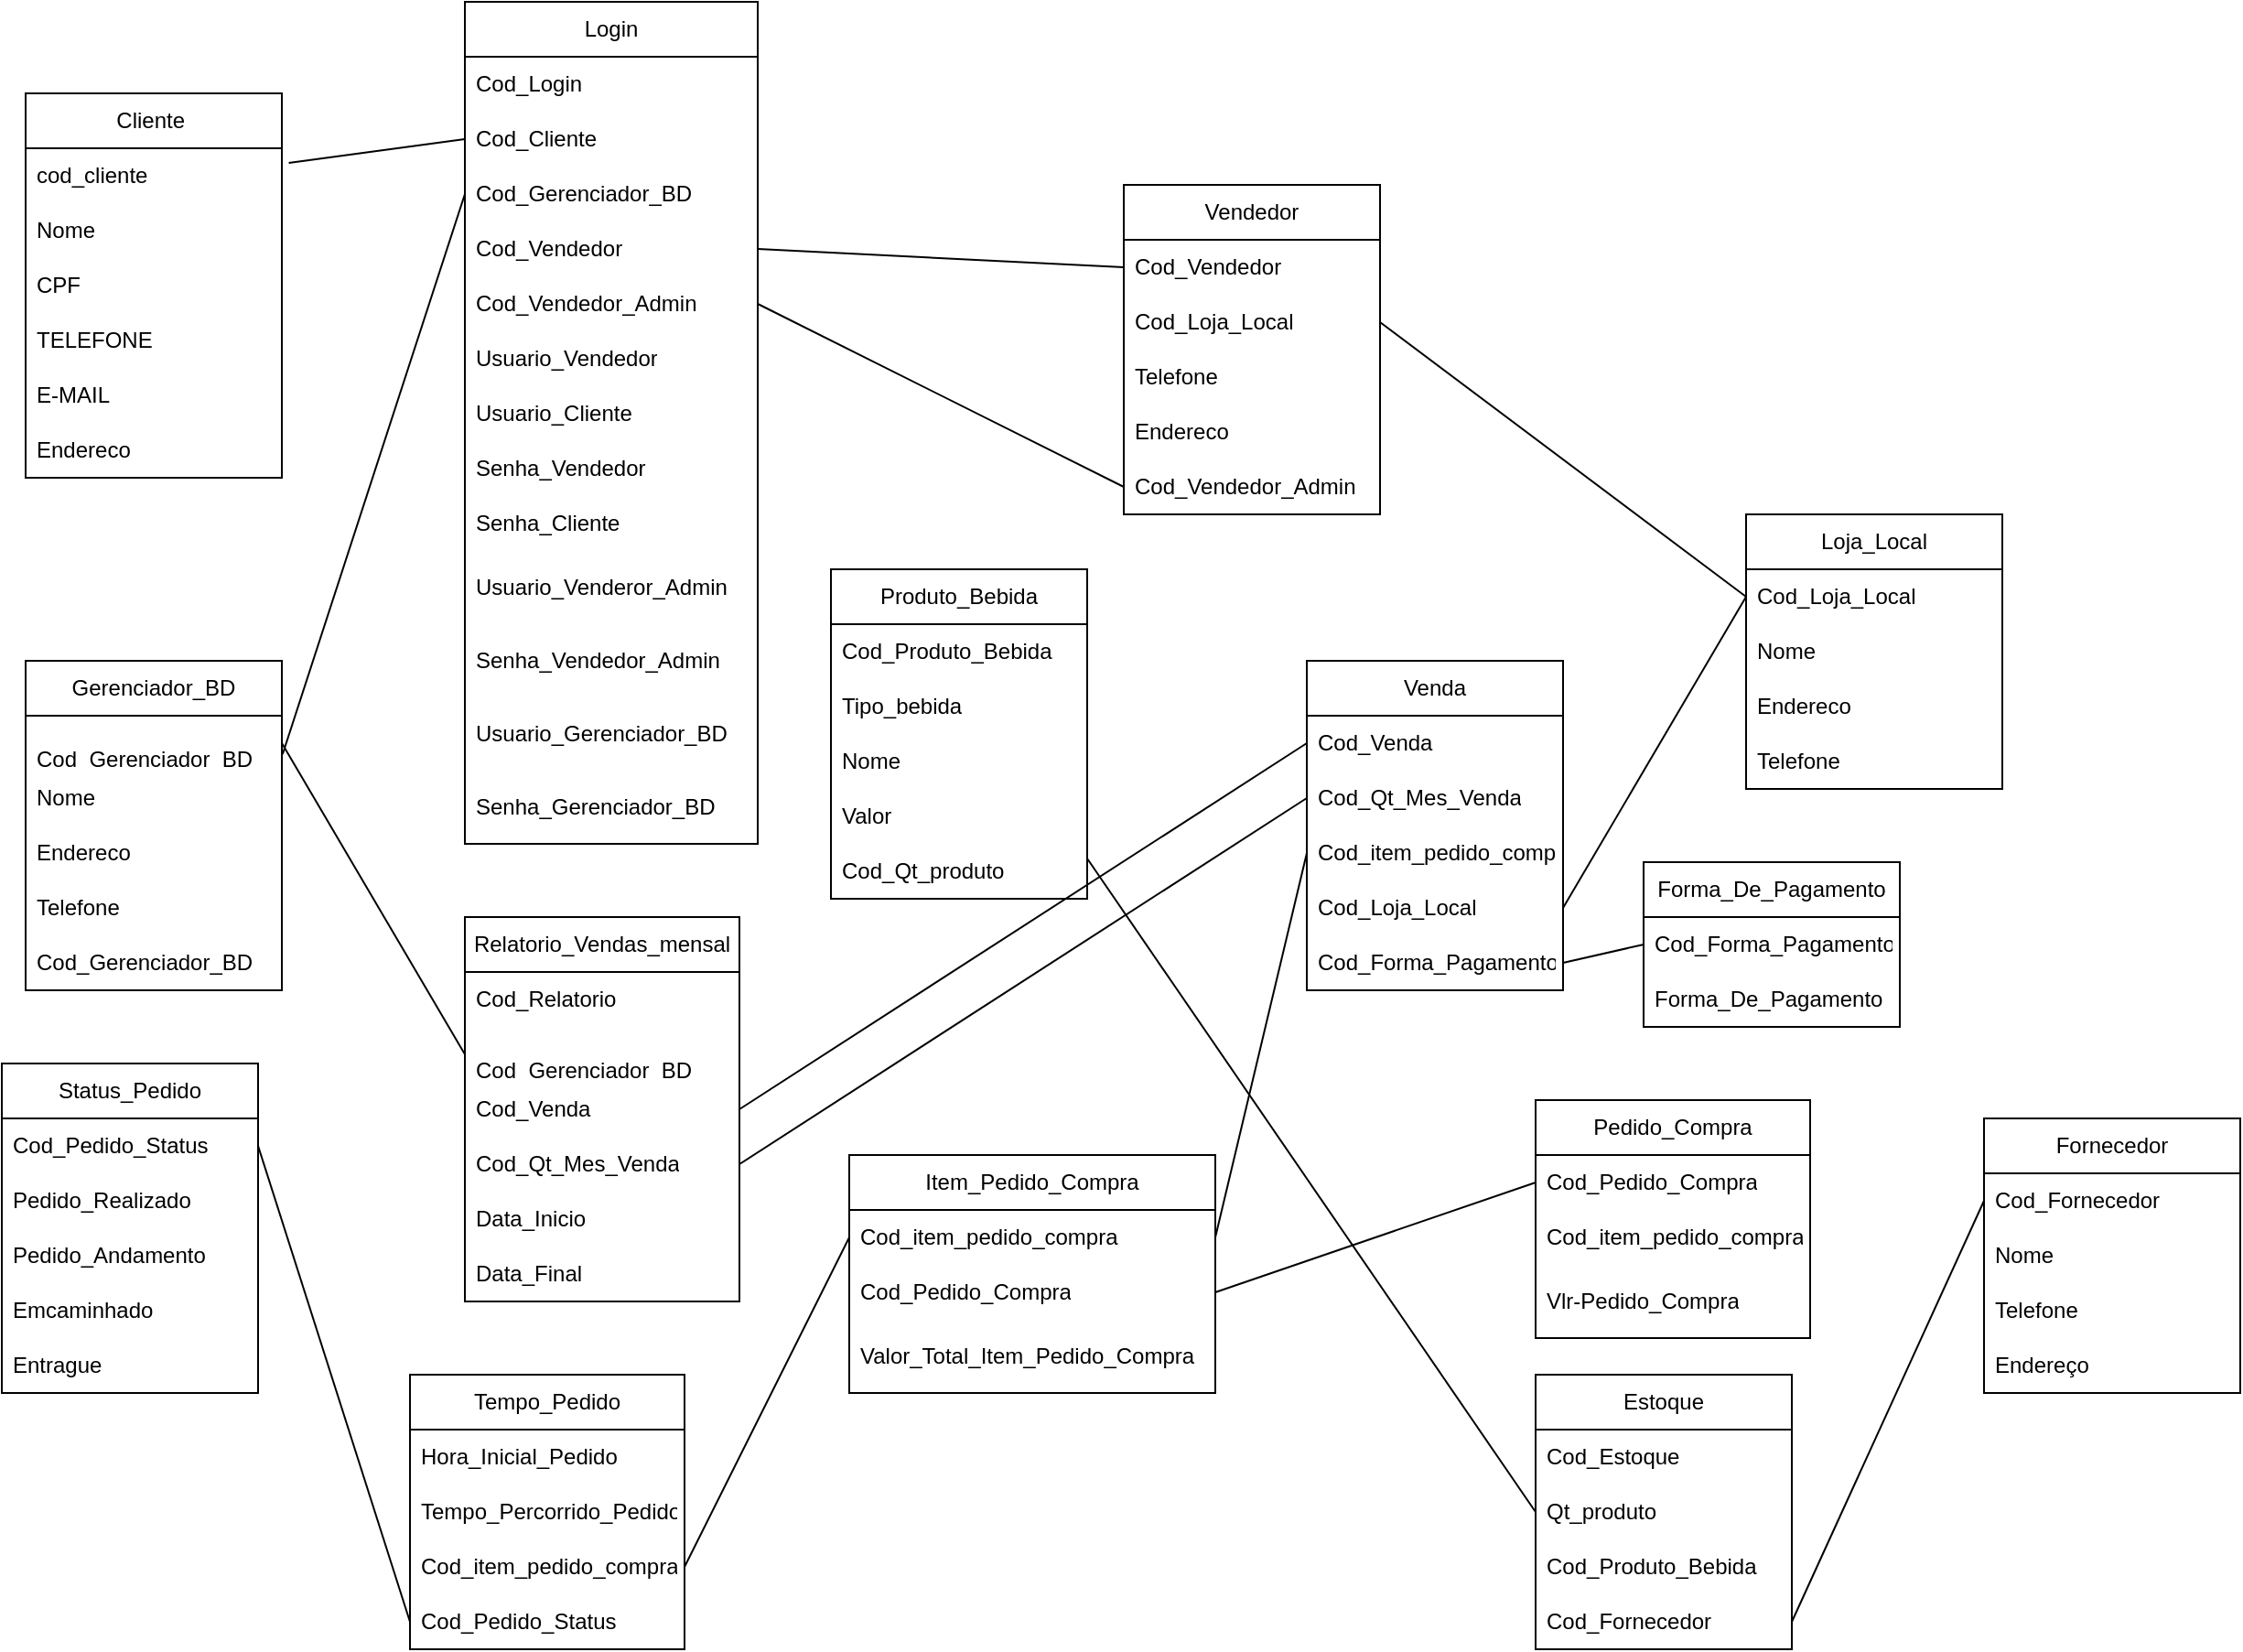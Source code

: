<mxfile version="21.7.4" type="device">
  <diagram name="Página-1" id="RkDxEgmajyxCEoMD5zSj">
    <mxGraphModel dx="3412" dy="2239" grid="1" gridSize="10" guides="1" tooltips="1" connect="1" arrows="1" fold="1" page="1" pageScale="1" pageWidth="827" pageHeight="1169" math="0" shadow="0">
      <root>
        <mxCell id="0" />
        <mxCell id="1" parent="0" />
        <mxCell id="Zj6_yOzTiFU9Si5gSmlh-1" value="Cliente&amp;nbsp;" style="swimlane;fontStyle=0;childLayout=stackLayout;horizontal=1;startSize=30;horizontalStack=0;resizeParent=1;resizeParentMax=0;resizeLast=0;collapsible=1;marginBottom=0;whiteSpace=wrap;html=1;" vertex="1" parent="1">
          <mxGeometry x="-400" y="-120" width="140" height="210" as="geometry" />
        </mxCell>
        <mxCell id="Zj6_yOzTiFU9Si5gSmlh-2" value="cod_cliente" style="text;strokeColor=none;fillColor=none;align=left;verticalAlign=middle;spacingLeft=4;spacingRight=4;overflow=hidden;points=[[0,0.5],[1,0.5]];portConstraint=eastwest;rotatable=0;whiteSpace=wrap;html=1;" vertex="1" parent="Zj6_yOzTiFU9Si5gSmlh-1">
          <mxGeometry y="30" width="140" height="30" as="geometry" />
        </mxCell>
        <mxCell id="Zj6_yOzTiFU9Si5gSmlh-3" value="Nome" style="text;strokeColor=none;fillColor=none;align=left;verticalAlign=middle;spacingLeft=4;spacingRight=4;overflow=hidden;points=[[0,0.5],[1,0.5]];portConstraint=eastwest;rotatable=0;whiteSpace=wrap;html=1;" vertex="1" parent="Zj6_yOzTiFU9Si5gSmlh-1">
          <mxGeometry y="60" width="140" height="30" as="geometry" />
        </mxCell>
        <mxCell id="Zj6_yOzTiFU9Si5gSmlh-4" value="CPF" style="text;strokeColor=none;fillColor=none;align=left;verticalAlign=middle;spacingLeft=4;spacingRight=4;overflow=hidden;points=[[0,0.5],[1,0.5]];portConstraint=eastwest;rotatable=0;whiteSpace=wrap;html=1;" vertex="1" parent="Zj6_yOzTiFU9Si5gSmlh-1">
          <mxGeometry y="90" width="140" height="30" as="geometry" />
        </mxCell>
        <mxCell id="Zj6_yOzTiFU9Si5gSmlh-5" value="TELEFONE&amp;nbsp;" style="text;strokeColor=none;fillColor=none;align=left;verticalAlign=middle;spacingLeft=4;spacingRight=4;overflow=hidden;points=[[0,0.5],[1,0.5]];portConstraint=eastwest;rotatable=0;whiteSpace=wrap;html=1;" vertex="1" parent="Zj6_yOzTiFU9Si5gSmlh-1">
          <mxGeometry y="120" width="140" height="30" as="geometry" />
        </mxCell>
        <mxCell id="Zj6_yOzTiFU9Si5gSmlh-6" value="E-MAIL" style="text;strokeColor=none;fillColor=none;align=left;verticalAlign=middle;spacingLeft=4;spacingRight=4;overflow=hidden;points=[[0,0.5],[1,0.5]];portConstraint=eastwest;rotatable=0;whiteSpace=wrap;html=1;" vertex="1" parent="Zj6_yOzTiFU9Si5gSmlh-1">
          <mxGeometry y="150" width="140" height="30" as="geometry" />
        </mxCell>
        <mxCell id="Zj6_yOzTiFU9Si5gSmlh-15" value="Endereco" style="text;strokeColor=none;fillColor=none;align=left;verticalAlign=middle;spacingLeft=4;spacingRight=4;overflow=hidden;points=[[0,0.5],[1,0.5]];portConstraint=eastwest;rotatable=0;whiteSpace=wrap;html=1;" vertex="1" parent="Zj6_yOzTiFU9Si5gSmlh-1">
          <mxGeometry y="180" width="140" height="30" as="geometry" />
        </mxCell>
        <mxCell id="Zj6_yOzTiFU9Si5gSmlh-9" value="Login" style="swimlane;fontStyle=0;childLayout=stackLayout;horizontal=1;startSize=30;horizontalStack=0;resizeParent=1;resizeParentMax=0;resizeLast=0;collapsible=1;marginBottom=0;whiteSpace=wrap;html=1;" vertex="1" parent="1">
          <mxGeometry x="-160" y="-170" width="160" height="460" as="geometry" />
        </mxCell>
        <mxCell id="Zj6_yOzTiFU9Si5gSmlh-10" value="Cod_Login" style="text;strokeColor=none;fillColor=none;align=left;verticalAlign=middle;spacingLeft=4;spacingRight=4;overflow=hidden;points=[[0,0.5],[1,0.5]];portConstraint=eastwest;rotatable=0;whiteSpace=wrap;html=1;" vertex="1" parent="Zj6_yOzTiFU9Si5gSmlh-9">
          <mxGeometry y="30" width="160" height="30" as="geometry" />
        </mxCell>
        <mxCell id="Zj6_yOzTiFU9Si5gSmlh-11" value="Cod_Cliente" style="text;strokeColor=none;fillColor=none;align=left;verticalAlign=middle;spacingLeft=4;spacingRight=4;overflow=hidden;points=[[0,0.5],[1,0.5]];portConstraint=eastwest;rotatable=0;whiteSpace=wrap;html=1;" vertex="1" parent="Zj6_yOzTiFU9Si5gSmlh-9">
          <mxGeometry y="60" width="160" height="30" as="geometry" />
        </mxCell>
        <mxCell id="Zj6_yOzTiFU9Si5gSmlh-108" value="Cod_Gerenciador_BD" style="text;strokeColor=none;fillColor=none;align=left;verticalAlign=middle;spacingLeft=4;spacingRight=4;overflow=hidden;points=[[0,0.5],[1,0.5]];portConstraint=eastwest;rotatable=0;whiteSpace=wrap;html=1;" vertex="1" parent="Zj6_yOzTiFU9Si5gSmlh-9">
          <mxGeometry y="90" width="160" height="30" as="geometry" />
        </mxCell>
        <mxCell id="Zj6_yOzTiFU9Si5gSmlh-12" value="Cod_Vendedor" style="text;strokeColor=none;fillColor=none;align=left;verticalAlign=middle;spacingLeft=4;spacingRight=4;overflow=hidden;points=[[0,0.5],[1,0.5]];portConstraint=eastwest;rotatable=0;whiteSpace=wrap;html=1;" vertex="1" parent="Zj6_yOzTiFU9Si5gSmlh-9">
          <mxGeometry y="120" width="160" height="30" as="geometry" />
        </mxCell>
        <mxCell id="Zj6_yOzTiFU9Si5gSmlh-88" value="Cod_Vendedor_Admin" style="text;strokeColor=none;fillColor=none;align=left;verticalAlign=middle;spacingLeft=4;spacingRight=4;overflow=hidden;points=[[0,0.5],[1,0.5]];portConstraint=eastwest;rotatable=0;whiteSpace=wrap;html=1;" vertex="1" parent="Zj6_yOzTiFU9Si5gSmlh-9">
          <mxGeometry y="150" width="160" height="30" as="geometry" />
        </mxCell>
        <mxCell id="Zj6_yOzTiFU9Si5gSmlh-13" value="Usuario_Vendedor" style="text;strokeColor=none;fillColor=none;align=left;verticalAlign=middle;spacingLeft=4;spacingRight=4;overflow=hidden;points=[[0,0.5],[1,0.5]];portConstraint=eastwest;rotatable=0;whiteSpace=wrap;html=1;" vertex="1" parent="Zj6_yOzTiFU9Si5gSmlh-9">
          <mxGeometry y="180" width="160" height="30" as="geometry" />
        </mxCell>
        <mxCell id="Zj6_yOzTiFU9Si5gSmlh-76" value="Usuario_Cliente" style="text;strokeColor=none;fillColor=none;align=left;verticalAlign=middle;spacingLeft=4;spacingRight=4;overflow=hidden;points=[[0,0.5],[1,0.5]];portConstraint=eastwest;rotatable=0;whiteSpace=wrap;html=1;" vertex="1" parent="Zj6_yOzTiFU9Si5gSmlh-9">
          <mxGeometry y="210" width="160" height="30" as="geometry" />
        </mxCell>
        <mxCell id="Zj6_yOzTiFU9Si5gSmlh-77" value="Senha_Vendedor" style="text;strokeColor=none;fillColor=none;align=left;verticalAlign=middle;spacingLeft=4;spacingRight=4;overflow=hidden;points=[[0,0.5],[1,0.5]];portConstraint=eastwest;rotatable=0;whiteSpace=wrap;html=1;" vertex="1" parent="Zj6_yOzTiFU9Si5gSmlh-9">
          <mxGeometry y="240" width="160" height="30" as="geometry" />
        </mxCell>
        <mxCell id="Zj6_yOzTiFU9Si5gSmlh-78" value="Senha_Cliente" style="text;strokeColor=none;fillColor=none;align=left;verticalAlign=middle;spacingLeft=4;spacingRight=4;overflow=hidden;points=[[0,0.5],[1,0.5]];portConstraint=eastwest;rotatable=0;whiteSpace=wrap;html=1;" vertex="1" parent="Zj6_yOzTiFU9Si5gSmlh-9">
          <mxGeometry y="270" width="160" height="30" as="geometry" />
        </mxCell>
        <mxCell id="Zj6_yOzTiFU9Si5gSmlh-86" value="Usuario_Venderor_Admin" style="text;strokeColor=none;fillColor=none;align=left;verticalAlign=middle;spacingLeft=4;spacingRight=4;overflow=hidden;points=[[0,0.5],[1,0.5]];portConstraint=eastwest;rotatable=0;whiteSpace=wrap;html=1;" vertex="1" parent="Zj6_yOzTiFU9Si5gSmlh-9">
          <mxGeometry y="300" width="160" height="40" as="geometry" />
        </mxCell>
        <mxCell id="Zj6_yOzTiFU9Si5gSmlh-87" value="Senha_Vendedor_Admin" style="text;strokeColor=none;fillColor=none;align=left;verticalAlign=middle;spacingLeft=4;spacingRight=4;overflow=hidden;points=[[0,0.5],[1,0.5]];portConstraint=eastwest;rotatable=0;whiteSpace=wrap;html=1;" vertex="1" parent="Zj6_yOzTiFU9Si5gSmlh-9">
          <mxGeometry y="340" width="160" height="40" as="geometry" />
        </mxCell>
        <mxCell id="Zj6_yOzTiFU9Si5gSmlh-109" value="Usuario_Gerenciador_BD" style="text;strokeColor=none;fillColor=none;align=left;verticalAlign=middle;spacingLeft=4;spacingRight=4;overflow=hidden;points=[[0,0.5],[1,0.5]];portConstraint=eastwest;rotatable=0;whiteSpace=wrap;html=1;" vertex="1" parent="Zj6_yOzTiFU9Si5gSmlh-9">
          <mxGeometry y="380" width="160" height="40" as="geometry" />
        </mxCell>
        <mxCell id="Zj6_yOzTiFU9Si5gSmlh-110" value="Senha_Gerenciador_BD" style="text;strokeColor=none;fillColor=none;align=left;verticalAlign=middle;spacingLeft=4;spacingRight=4;overflow=hidden;points=[[0,0.5],[1,0.5]];portConstraint=eastwest;rotatable=0;whiteSpace=wrap;html=1;" vertex="1" parent="Zj6_yOzTiFU9Si5gSmlh-9">
          <mxGeometry y="420" width="160" height="40" as="geometry" />
        </mxCell>
        <mxCell id="Zj6_yOzTiFU9Si5gSmlh-16" value="Item_Pedido_Compra" style="swimlane;fontStyle=0;childLayout=stackLayout;horizontal=1;startSize=30;horizontalStack=0;resizeParent=1;resizeParentMax=0;resizeLast=0;collapsible=1;marginBottom=0;whiteSpace=wrap;html=1;" vertex="1" parent="1">
          <mxGeometry x="50" y="460" width="200" height="130" as="geometry" />
        </mxCell>
        <mxCell id="Zj6_yOzTiFU9Si5gSmlh-17" value="Cod_item_pedido_compra" style="text;strokeColor=none;fillColor=none;align=left;verticalAlign=middle;spacingLeft=4;spacingRight=4;overflow=hidden;points=[[0,0.5],[1,0.5]];portConstraint=eastwest;rotatable=0;whiteSpace=wrap;html=1;" vertex="1" parent="Zj6_yOzTiFU9Si5gSmlh-16">
          <mxGeometry y="30" width="200" height="30" as="geometry" />
        </mxCell>
        <mxCell id="Zj6_yOzTiFU9Si5gSmlh-18" value="Cod_Pedido_Compra" style="text;strokeColor=none;fillColor=none;align=left;verticalAlign=middle;spacingLeft=4;spacingRight=4;overflow=hidden;points=[[0,0.5],[1,0.5]];portConstraint=eastwest;rotatable=0;whiteSpace=wrap;html=1;" vertex="1" parent="Zj6_yOzTiFU9Si5gSmlh-16">
          <mxGeometry y="60" width="200" height="30" as="geometry" />
        </mxCell>
        <mxCell id="Zj6_yOzTiFU9Si5gSmlh-19" value="Valor_Total_Item_Pedido_Compra" style="text;strokeColor=none;fillColor=none;align=left;verticalAlign=middle;spacingLeft=4;spacingRight=4;overflow=hidden;points=[[0,0.5],[1,0.5]];portConstraint=eastwest;rotatable=0;whiteSpace=wrap;html=1;" vertex="1" parent="Zj6_yOzTiFU9Si5gSmlh-16">
          <mxGeometry y="90" width="200" height="40" as="geometry" />
        </mxCell>
        <mxCell id="Zj6_yOzTiFU9Si5gSmlh-20" value="Produto_Bebida" style="swimlane;fontStyle=0;childLayout=stackLayout;horizontal=1;startSize=30;horizontalStack=0;resizeParent=1;resizeParentMax=0;resizeLast=0;collapsible=1;marginBottom=0;whiteSpace=wrap;html=1;" vertex="1" parent="1">
          <mxGeometry x="40" y="140" width="140" height="180" as="geometry" />
        </mxCell>
        <mxCell id="Zj6_yOzTiFU9Si5gSmlh-21" value="Cod_Produto_Bebida" style="text;strokeColor=none;fillColor=none;align=left;verticalAlign=middle;spacingLeft=4;spacingRight=4;overflow=hidden;points=[[0,0.5],[1,0.5]];portConstraint=eastwest;rotatable=0;whiteSpace=wrap;html=1;" vertex="1" parent="Zj6_yOzTiFU9Si5gSmlh-20">
          <mxGeometry y="30" width="140" height="30" as="geometry" />
        </mxCell>
        <mxCell id="Zj6_yOzTiFU9Si5gSmlh-22" value="Tipo_bebida" style="text;strokeColor=none;fillColor=none;align=left;verticalAlign=middle;spacingLeft=4;spacingRight=4;overflow=hidden;points=[[0,0.5],[1,0.5]];portConstraint=eastwest;rotatable=0;whiteSpace=wrap;html=1;" vertex="1" parent="Zj6_yOzTiFU9Si5gSmlh-20">
          <mxGeometry y="60" width="140" height="30" as="geometry" />
        </mxCell>
        <mxCell id="Zj6_yOzTiFU9Si5gSmlh-23" value="Nome" style="text;strokeColor=none;fillColor=none;align=left;verticalAlign=middle;spacingLeft=4;spacingRight=4;overflow=hidden;points=[[0,0.5],[1,0.5]];portConstraint=eastwest;rotatable=0;whiteSpace=wrap;html=1;" vertex="1" parent="Zj6_yOzTiFU9Si5gSmlh-20">
          <mxGeometry y="90" width="140" height="30" as="geometry" />
        </mxCell>
        <mxCell id="Zj6_yOzTiFU9Si5gSmlh-24" value="Valor" style="text;strokeColor=none;fillColor=none;align=left;verticalAlign=middle;spacingLeft=4;spacingRight=4;overflow=hidden;points=[[0,0.5],[1,0.5]];portConstraint=eastwest;rotatable=0;whiteSpace=wrap;html=1;" vertex="1" parent="Zj6_yOzTiFU9Si5gSmlh-20">
          <mxGeometry y="120" width="140" height="30" as="geometry" />
        </mxCell>
        <mxCell id="Zj6_yOzTiFU9Si5gSmlh-34" value="Cod_Qt_produto" style="text;strokeColor=none;fillColor=none;align=left;verticalAlign=middle;spacingLeft=4;spacingRight=4;overflow=hidden;points=[[0,0.5],[1,0.5]];portConstraint=eastwest;rotatable=0;whiteSpace=wrap;html=1;" vertex="1" parent="Zj6_yOzTiFU9Si5gSmlh-20">
          <mxGeometry y="150" width="140" height="30" as="geometry" />
        </mxCell>
        <mxCell id="Zj6_yOzTiFU9Si5gSmlh-26" value="Estoque" style="swimlane;fontStyle=0;childLayout=stackLayout;horizontal=1;startSize=30;horizontalStack=0;resizeParent=1;resizeParentMax=0;resizeLast=0;collapsible=1;marginBottom=0;whiteSpace=wrap;html=1;" vertex="1" parent="1">
          <mxGeometry x="425" y="580" width="140" height="150" as="geometry" />
        </mxCell>
        <mxCell id="Zj6_yOzTiFU9Si5gSmlh-27" value="Cod_Estoque" style="text;strokeColor=none;fillColor=none;align=left;verticalAlign=middle;spacingLeft=4;spacingRight=4;overflow=hidden;points=[[0,0.5],[1,0.5]];portConstraint=eastwest;rotatable=0;whiteSpace=wrap;html=1;" vertex="1" parent="Zj6_yOzTiFU9Si5gSmlh-26">
          <mxGeometry y="30" width="140" height="30" as="geometry" />
        </mxCell>
        <mxCell id="Zj6_yOzTiFU9Si5gSmlh-28" value="Qt_produto" style="text;strokeColor=none;fillColor=none;align=left;verticalAlign=middle;spacingLeft=4;spacingRight=4;overflow=hidden;points=[[0,0.5],[1,0.5]];portConstraint=eastwest;rotatable=0;whiteSpace=wrap;html=1;" vertex="1" parent="Zj6_yOzTiFU9Si5gSmlh-26">
          <mxGeometry y="60" width="140" height="30" as="geometry" />
        </mxCell>
        <mxCell id="Zj6_yOzTiFU9Si5gSmlh-30" value="Cod_Produto_Bebida" style="text;strokeColor=none;fillColor=none;align=left;verticalAlign=middle;spacingLeft=4;spacingRight=4;overflow=hidden;points=[[0,0.5],[1,0.5]];portConstraint=eastwest;rotatable=0;whiteSpace=wrap;html=1;" vertex="1" parent="Zj6_yOzTiFU9Si5gSmlh-26">
          <mxGeometry y="90" width="140" height="30" as="geometry" />
        </mxCell>
        <mxCell id="Zj6_yOzTiFU9Si5gSmlh-71" value="Cod_Fornecedor" style="text;strokeColor=none;fillColor=none;align=left;verticalAlign=middle;spacingLeft=4;spacingRight=4;overflow=hidden;points=[[0,0.5],[1,0.5]];portConstraint=eastwest;rotatable=0;whiteSpace=wrap;html=1;" vertex="1" parent="Zj6_yOzTiFU9Si5gSmlh-26">
          <mxGeometry y="120" width="140" height="30" as="geometry" />
        </mxCell>
        <mxCell id="Zj6_yOzTiFU9Si5gSmlh-33" value="" style="endArrow=none;html=1;rounded=0;entryX=0;entryY=0.5;entryDx=0;entryDy=0;exitX=1.027;exitY=0.267;exitDx=0;exitDy=0;exitPerimeter=0;" edge="1" parent="1" source="Zj6_yOzTiFU9Si5gSmlh-2" target="Zj6_yOzTiFU9Si5gSmlh-11">
          <mxGeometry width="50" height="50" relative="1" as="geometry">
            <mxPoint x="-10" y="40" as="sourcePoint" />
            <mxPoint x="230" y="80" as="targetPoint" />
            <Array as="points" />
          </mxGeometry>
        </mxCell>
        <mxCell id="Zj6_yOzTiFU9Si5gSmlh-38" value="" style="endArrow=none;html=1;rounded=0;entryX=0;entryY=0.5;entryDx=0;entryDy=0;exitX=1;exitY=0.267;exitDx=0;exitDy=0;exitPerimeter=0;" edge="1" parent="1" source="Zj6_yOzTiFU9Si5gSmlh-34" target="Zj6_yOzTiFU9Si5gSmlh-28">
          <mxGeometry width="50" height="50" relative="1" as="geometry">
            <mxPoint x="440" y="400" as="sourcePoint" />
            <mxPoint x="490" y="350" as="targetPoint" />
          </mxGeometry>
        </mxCell>
        <mxCell id="Zj6_yOzTiFU9Si5gSmlh-39" value="Pedido_Compra" style="swimlane;fontStyle=0;childLayout=stackLayout;horizontal=1;startSize=30;horizontalStack=0;resizeParent=1;resizeParentMax=0;resizeLast=0;collapsible=1;marginBottom=0;whiteSpace=wrap;html=1;" vertex="1" parent="1">
          <mxGeometry x="425" y="430" width="150" height="130" as="geometry" />
        </mxCell>
        <mxCell id="Zj6_yOzTiFU9Si5gSmlh-40" value="Cod_Pedido_Compra" style="text;strokeColor=none;fillColor=none;align=left;verticalAlign=middle;spacingLeft=4;spacingRight=4;overflow=hidden;points=[[0,0.5],[1,0.5]];portConstraint=eastwest;rotatable=0;whiteSpace=wrap;html=1;" vertex="1" parent="Zj6_yOzTiFU9Si5gSmlh-39">
          <mxGeometry y="30" width="150" height="30" as="geometry" />
        </mxCell>
        <mxCell id="Zj6_yOzTiFU9Si5gSmlh-41" value="Cod_item_pedido_compra" style="text;strokeColor=none;fillColor=none;align=left;verticalAlign=middle;spacingLeft=4;spacingRight=4;overflow=hidden;points=[[0,0.5],[1,0.5]];portConstraint=eastwest;rotatable=0;whiteSpace=wrap;html=1;" vertex="1" parent="Zj6_yOzTiFU9Si5gSmlh-39">
          <mxGeometry y="60" width="150" height="30" as="geometry" />
        </mxCell>
        <mxCell id="Zj6_yOzTiFU9Si5gSmlh-42" value="Vlr-Pedido_Compra" style="text;strokeColor=none;fillColor=none;align=left;verticalAlign=middle;spacingLeft=4;spacingRight=4;overflow=hidden;points=[[0,0.5],[1,0.5]];portConstraint=eastwest;rotatable=0;whiteSpace=wrap;html=1;" vertex="1" parent="Zj6_yOzTiFU9Si5gSmlh-39">
          <mxGeometry y="90" width="150" height="40" as="geometry" />
        </mxCell>
        <mxCell id="Zj6_yOzTiFU9Si5gSmlh-49" value="" style="endArrow=none;html=1;rounded=0;exitX=1;exitY=0.5;exitDx=0;exitDy=0;entryX=0;entryY=0.5;entryDx=0;entryDy=0;" edge="1" parent="1" source="Zj6_yOzTiFU9Si5gSmlh-18" target="Zj6_yOzTiFU9Si5gSmlh-40">
          <mxGeometry width="50" height="50" relative="1" as="geometry">
            <mxPoint x="380" y="340" as="sourcePoint" />
            <mxPoint x="430" y="290" as="targetPoint" />
            <Array as="points" />
          </mxGeometry>
        </mxCell>
        <mxCell id="Zj6_yOzTiFU9Si5gSmlh-50" value="Tempo_Pedido" style="swimlane;fontStyle=0;childLayout=stackLayout;horizontal=1;startSize=30;horizontalStack=0;resizeParent=1;resizeParentMax=0;resizeLast=0;collapsible=1;marginBottom=0;whiteSpace=wrap;html=1;" vertex="1" parent="1">
          <mxGeometry x="-190" y="580" width="150" height="150" as="geometry" />
        </mxCell>
        <mxCell id="Zj6_yOzTiFU9Si5gSmlh-51" value="Hora_Inicial_Pedido" style="text;strokeColor=none;fillColor=none;align=left;verticalAlign=middle;spacingLeft=4;spacingRight=4;overflow=hidden;points=[[0,0.5],[1,0.5]];portConstraint=eastwest;rotatable=0;whiteSpace=wrap;html=1;" vertex="1" parent="Zj6_yOzTiFU9Si5gSmlh-50">
          <mxGeometry y="30" width="150" height="30" as="geometry" />
        </mxCell>
        <mxCell id="Zj6_yOzTiFU9Si5gSmlh-52" value="Tempo_Percorrido_Pedido" style="text;strokeColor=none;fillColor=none;align=left;verticalAlign=middle;spacingLeft=4;spacingRight=4;overflow=hidden;points=[[0,0.5],[1,0.5]];portConstraint=eastwest;rotatable=0;whiteSpace=wrap;html=1;" vertex="1" parent="Zj6_yOzTiFU9Si5gSmlh-50">
          <mxGeometry y="60" width="150" height="30" as="geometry" />
        </mxCell>
        <mxCell id="Zj6_yOzTiFU9Si5gSmlh-53" value="Cod_item_pedido_compra" style="text;strokeColor=none;fillColor=none;align=left;verticalAlign=middle;spacingLeft=4;spacingRight=4;overflow=hidden;points=[[0,0.5],[1,0.5]];portConstraint=eastwest;rotatable=0;whiteSpace=wrap;html=1;" vertex="1" parent="Zj6_yOzTiFU9Si5gSmlh-50">
          <mxGeometry y="90" width="150" height="30" as="geometry" />
        </mxCell>
        <mxCell id="Zj6_yOzTiFU9Si5gSmlh-64" value="Cod_Pedido_Status" style="text;strokeColor=none;fillColor=none;align=left;verticalAlign=middle;spacingLeft=4;spacingRight=4;overflow=hidden;points=[[0,0.5],[1,0.5]];portConstraint=eastwest;rotatable=0;whiteSpace=wrap;html=1;" vertex="1" parent="Zj6_yOzTiFU9Si5gSmlh-50">
          <mxGeometry y="120" width="150" height="30" as="geometry" />
        </mxCell>
        <mxCell id="Zj6_yOzTiFU9Si5gSmlh-56" value="" style="endArrow=none;html=1;rounded=0;exitX=1;exitY=0.5;exitDx=0;exitDy=0;entryX=0;entryY=0.5;entryDx=0;entryDy=0;" edge="1" parent="1" source="Zj6_yOzTiFU9Si5gSmlh-53" target="Zj6_yOzTiFU9Si5gSmlh-17">
          <mxGeometry width="50" height="50" relative="1" as="geometry">
            <mxPoint x="380" y="230" as="sourcePoint" />
            <mxPoint x="430" y="180" as="targetPoint" />
          </mxGeometry>
        </mxCell>
        <mxCell id="Zj6_yOzTiFU9Si5gSmlh-57" value="Status_Pedido" style="swimlane;fontStyle=0;childLayout=stackLayout;horizontal=1;startSize=30;horizontalStack=0;resizeParent=1;resizeParentMax=0;resizeLast=0;collapsible=1;marginBottom=0;whiteSpace=wrap;html=1;" vertex="1" parent="1">
          <mxGeometry x="-413" y="410" width="140" height="180" as="geometry" />
        </mxCell>
        <mxCell id="Zj6_yOzTiFU9Si5gSmlh-58" value="Cod_Pedido_Status" style="text;strokeColor=none;fillColor=none;align=left;verticalAlign=middle;spacingLeft=4;spacingRight=4;overflow=hidden;points=[[0,0.5],[1,0.5]];portConstraint=eastwest;rotatable=0;whiteSpace=wrap;html=1;" vertex="1" parent="Zj6_yOzTiFU9Si5gSmlh-57">
          <mxGeometry y="30" width="140" height="30" as="geometry" />
        </mxCell>
        <mxCell id="Zj6_yOzTiFU9Si5gSmlh-59" value="Pedido_Realizado" style="text;strokeColor=none;fillColor=none;align=left;verticalAlign=middle;spacingLeft=4;spacingRight=4;overflow=hidden;points=[[0,0.5],[1,0.5]];portConstraint=eastwest;rotatable=0;whiteSpace=wrap;html=1;" vertex="1" parent="Zj6_yOzTiFU9Si5gSmlh-57">
          <mxGeometry y="60" width="140" height="30" as="geometry" />
        </mxCell>
        <mxCell id="Zj6_yOzTiFU9Si5gSmlh-60" value="Pedido_Andamento" style="text;strokeColor=none;fillColor=none;align=left;verticalAlign=middle;spacingLeft=4;spacingRight=4;overflow=hidden;points=[[0,0.5],[1,0.5]];portConstraint=eastwest;rotatable=0;whiteSpace=wrap;html=1;" vertex="1" parent="Zj6_yOzTiFU9Si5gSmlh-57">
          <mxGeometry y="90" width="140" height="30" as="geometry" />
        </mxCell>
        <mxCell id="Zj6_yOzTiFU9Si5gSmlh-62" value="Emcaminhado" style="text;strokeColor=none;fillColor=none;align=left;verticalAlign=middle;spacingLeft=4;spacingRight=4;overflow=hidden;points=[[0,0.5],[1,0.5]];portConstraint=eastwest;rotatable=0;whiteSpace=wrap;html=1;" vertex="1" parent="Zj6_yOzTiFU9Si5gSmlh-57">
          <mxGeometry y="120" width="140" height="30" as="geometry" />
        </mxCell>
        <mxCell id="Zj6_yOzTiFU9Si5gSmlh-63" value="Entrague" style="text;strokeColor=none;fillColor=none;align=left;verticalAlign=middle;spacingLeft=4;spacingRight=4;overflow=hidden;points=[[0,0.5],[1,0.5]];portConstraint=eastwest;rotatable=0;whiteSpace=wrap;html=1;" vertex="1" parent="Zj6_yOzTiFU9Si5gSmlh-57">
          <mxGeometry y="150" width="140" height="30" as="geometry" />
        </mxCell>
        <mxCell id="Zj6_yOzTiFU9Si5gSmlh-65" value="" style="endArrow=none;html=1;rounded=0;exitX=1;exitY=0.5;exitDx=0;exitDy=0;entryX=0;entryY=0.5;entryDx=0;entryDy=0;" edge="1" parent="1" source="Zj6_yOzTiFU9Si5gSmlh-58" target="Zj6_yOzTiFU9Si5gSmlh-64">
          <mxGeometry width="50" height="50" relative="1" as="geometry">
            <mxPoint x="60" y="340" as="sourcePoint" />
            <mxPoint x="110" y="290" as="targetPoint" />
          </mxGeometry>
        </mxCell>
        <mxCell id="Zj6_yOzTiFU9Si5gSmlh-66" value="Fornecedor" style="swimlane;fontStyle=0;childLayout=stackLayout;horizontal=1;startSize=30;horizontalStack=0;resizeParent=1;resizeParentMax=0;resizeLast=0;collapsible=1;marginBottom=0;whiteSpace=wrap;html=1;" vertex="1" parent="1">
          <mxGeometry x="670" y="440" width="140" height="150" as="geometry" />
        </mxCell>
        <mxCell id="Zj6_yOzTiFU9Si5gSmlh-67" value="Cod_Fornecedor" style="text;strokeColor=none;fillColor=none;align=left;verticalAlign=middle;spacingLeft=4;spacingRight=4;overflow=hidden;points=[[0,0.5],[1,0.5]];portConstraint=eastwest;rotatable=0;whiteSpace=wrap;html=1;" vertex="1" parent="Zj6_yOzTiFU9Si5gSmlh-66">
          <mxGeometry y="30" width="140" height="30" as="geometry" />
        </mxCell>
        <mxCell id="Zj6_yOzTiFU9Si5gSmlh-68" value="Nome" style="text;strokeColor=none;fillColor=none;align=left;verticalAlign=middle;spacingLeft=4;spacingRight=4;overflow=hidden;points=[[0,0.5],[1,0.5]];portConstraint=eastwest;rotatable=0;whiteSpace=wrap;html=1;" vertex="1" parent="Zj6_yOzTiFU9Si5gSmlh-66">
          <mxGeometry y="60" width="140" height="30" as="geometry" />
        </mxCell>
        <mxCell id="Zj6_yOzTiFU9Si5gSmlh-69" value="Telefone" style="text;strokeColor=none;fillColor=none;align=left;verticalAlign=middle;spacingLeft=4;spacingRight=4;overflow=hidden;points=[[0,0.5],[1,0.5]];portConstraint=eastwest;rotatable=0;whiteSpace=wrap;html=1;" vertex="1" parent="Zj6_yOzTiFU9Si5gSmlh-66">
          <mxGeometry y="90" width="140" height="30" as="geometry" />
        </mxCell>
        <mxCell id="Zj6_yOzTiFU9Si5gSmlh-70" value="Endereço" style="text;strokeColor=none;fillColor=none;align=left;verticalAlign=middle;spacingLeft=4;spacingRight=4;overflow=hidden;points=[[0,0.5],[1,0.5]];portConstraint=eastwest;rotatable=0;whiteSpace=wrap;html=1;" vertex="1" parent="Zj6_yOzTiFU9Si5gSmlh-66">
          <mxGeometry y="120" width="140" height="30" as="geometry" />
        </mxCell>
        <mxCell id="Zj6_yOzTiFU9Si5gSmlh-73" value="" style="endArrow=none;html=1;rounded=0;entryX=0;entryY=0.5;entryDx=0;entryDy=0;exitX=1;exitY=0.5;exitDx=0;exitDy=0;" edge="1" parent="1" source="Zj6_yOzTiFU9Si5gSmlh-71" target="Zj6_yOzTiFU9Si5gSmlh-67">
          <mxGeometry width="50" height="50" relative="1" as="geometry">
            <mxPoint x="220" y="310" as="sourcePoint" />
            <mxPoint x="270" y="260" as="targetPoint" />
          </mxGeometry>
        </mxCell>
        <mxCell id="Zj6_yOzTiFU9Si5gSmlh-79" value="Vendedor" style="swimlane;fontStyle=0;childLayout=stackLayout;horizontal=1;startSize=30;horizontalStack=0;resizeParent=1;resizeParentMax=0;resizeLast=0;collapsible=1;marginBottom=0;whiteSpace=wrap;html=1;" vertex="1" parent="1">
          <mxGeometry x="200" y="-70" width="140" height="180" as="geometry" />
        </mxCell>
        <mxCell id="Zj6_yOzTiFU9Si5gSmlh-80" value="Cod_Vendedor" style="text;strokeColor=none;fillColor=none;align=left;verticalAlign=middle;spacingLeft=4;spacingRight=4;overflow=hidden;points=[[0,0.5],[1,0.5]];portConstraint=eastwest;rotatable=0;whiteSpace=wrap;html=1;" vertex="1" parent="Zj6_yOzTiFU9Si5gSmlh-79">
          <mxGeometry y="30" width="140" height="30" as="geometry" />
        </mxCell>
        <mxCell id="Zj6_yOzTiFU9Si5gSmlh-81" value="Cod_Loja_Local" style="text;strokeColor=none;fillColor=none;align=left;verticalAlign=middle;spacingLeft=4;spacingRight=4;overflow=hidden;points=[[0,0.5],[1,0.5]];portConstraint=eastwest;rotatable=0;whiteSpace=wrap;html=1;" vertex="1" parent="Zj6_yOzTiFU9Si5gSmlh-79">
          <mxGeometry y="60" width="140" height="30" as="geometry" />
        </mxCell>
        <mxCell id="Zj6_yOzTiFU9Si5gSmlh-82" value="Telefone" style="text;strokeColor=none;fillColor=none;align=left;verticalAlign=middle;spacingLeft=4;spacingRight=4;overflow=hidden;points=[[0,0.5],[1,0.5]];portConstraint=eastwest;rotatable=0;whiteSpace=wrap;html=1;" vertex="1" parent="Zj6_yOzTiFU9Si5gSmlh-79">
          <mxGeometry y="90" width="140" height="30" as="geometry" />
        </mxCell>
        <mxCell id="Zj6_yOzTiFU9Si5gSmlh-84" value="Endereco" style="text;strokeColor=none;fillColor=none;align=left;verticalAlign=middle;spacingLeft=4;spacingRight=4;overflow=hidden;points=[[0,0.5],[1,0.5]];portConstraint=eastwest;rotatable=0;whiteSpace=wrap;html=1;" vertex="1" parent="Zj6_yOzTiFU9Si5gSmlh-79">
          <mxGeometry y="120" width="140" height="30" as="geometry" />
        </mxCell>
        <mxCell id="Zj6_yOzTiFU9Si5gSmlh-85" value="Cod_Vendedor_Admin" style="text;strokeColor=none;fillColor=none;align=left;verticalAlign=middle;spacingLeft=4;spacingRight=4;overflow=hidden;points=[[0,0.5],[1,0.5]];portConstraint=eastwest;rotatable=0;whiteSpace=wrap;html=1;" vertex="1" parent="Zj6_yOzTiFU9Si5gSmlh-79">
          <mxGeometry y="150" width="140" height="30" as="geometry" />
        </mxCell>
        <mxCell id="Zj6_yOzTiFU9Si5gSmlh-83" value="" style="endArrow=none;html=1;rounded=0;exitX=1;exitY=0.5;exitDx=0;exitDy=0;entryX=0;entryY=0.5;entryDx=0;entryDy=0;" edge="1" parent="1" source="Zj6_yOzTiFU9Si5gSmlh-12" target="Zj6_yOzTiFU9Si5gSmlh-80">
          <mxGeometry width="50" height="50" relative="1" as="geometry">
            <mxPoint x="220" y="310" as="sourcePoint" />
            <mxPoint x="270" y="260" as="targetPoint" />
          </mxGeometry>
        </mxCell>
        <mxCell id="Zj6_yOzTiFU9Si5gSmlh-90" value="" style="endArrow=none;html=1;rounded=0;exitX=1;exitY=0.5;exitDx=0;exitDy=0;entryX=0;entryY=0.5;entryDx=0;entryDy=0;" edge="1" parent="1" source="Zj6_yOzTiFU9Si5gSmlh-88" target="Zj6_yOzTiFU9Si5gSmlh-85">
          <mxGeometry width="50" height="50" relative="1" as="geometry">
            <mxPoint x="220" y="310" as="sourcePoint" />
            <mxPoint x="270" y="260" as="targetPoint" />
          </mxGeometry>
        </mxCell>
        <mxCell id="Zj6_yOzTiFU9Si5gSmlh-91" value="Loja_Local" style="swimlane;fontStyle=0;childLayout=stackLayout;horizontal=1;startSize=30;horizontalStack=0;resizeParent=1;resizeParentMax=0;resizeLast=0;collapsible=1;marginBottom=0;whiteSpace=wrap;html=1;" vertex="1" parent="1">
          <mxGeometry x="540" y="110" width="140" height="150" as="geometry" />
        </mxCell>
        <mxCell id="Zj6_yOzTiFU9Si5gSmlh-92" value="Cod_Loja_Local" style="text;strokeColor=none;fillColor=none;align=left;verticalAlign=middle;spacingLeft=4;spacingRight=4;overflow=hidden;points=[[0,0.5],[1,0.5]];portConstraint=eastwest;rotatable=0;whiteSpace=wrap;html=1;" vertex="1" parent="Zj6_yOzTiFU9Si5gSmlh-91">
          <mxGeometry y="30" width="140" height="30" as="geometry" />
        </mxCell>
        <mxCell id="Zj6_yOzTiFU9Si5gSmlh-93" value="Nome" style="text;strokeColor=none;fillColor=none;align=left;verticalAlign=middle;spacingLeft=4;spacingRight=4;overflow=hidden;points=[[0,0.5],[1,0.5]];portConstraint=eastwest;rotatable=0;whiteSpace=wrap;html=1;" vertex="1" parent="Zj6_yOzTiFU9Si5gSmlh-91">
          <mxGeometry y="60" width="140" height="30" as="geometry" />
        </mxCell>
        <mxCell id="Zj6_yOzTiFU9Si5gSmlh-94" value="Endereco" style="text;strokeColor=none;fillColor=none;align=left;verticalAlign=middle;spacingLeft=4;spacingRight=4;overflow=hidden;points=[[0,0.5],[1,0.5]];portConstraint=eastwest;rotatable=0;whiteSpace=wrap;html=1;" vertex="1" parent="Zj6_yOzTiFU9Si5gSmlh-91">
          <mxGeometry y="90" width="140" height="30" as="geometry" />
        </mxCell>
        <mxCell id="Zj6_yOzTiFU9Si5gSmlh-97" value="Telefone" style="text;strokeColor=none;fillColor=none;align=left;verticalAlign=middle;spacingLeft=4;spacingRight=4;overflow=hidden;points=[[0,0.5],[1,0.5]];portConstraint=eastwest;rotatable=0;whiteSpace=wrap;html=1;" vertex="1" parent="Zj6_yOzTiFU9Si5gSmlh-91">
          <mxGeometry y="120" width="140" height="30" as="geometry" />
        </mxCell>
        <mxCell id="Zj6_yOzTiFU9Si5gSmlh-95" value="" style="endArrow=none;html=1;rounded=0;entryX=0;entryY=0.5;entryDx=0;entryDy=0;exitX=1;exitY=0.5;exitDx=0;exitDy=0;" edge="1" parent="1" source="Zj6_yOzTiFU9Si5gSmlh-81" target="Zj6_yOzTiFU9Si5gSmlh-92">
          <mxGeometry width="50" height="50" relative="1" as="geometry">
            <mxPoint x="220" y="310" as="sourcePoint" />
            <mxPoint x="270" y="260" as="targetPoint" />
          </mxGeometry>
        </mxCell>
        <mxCell id="Zj6_yOzTiFU9Si5gSmlh-98" value="Gerenciador_BD" style="swimlane;fontStyle=0;childLayout=stackLayout;horizontal=1;startSize=30;horizontalStack=0;resizeParent=1;resizeParentMax=0;resizeLast=0;collapsible=1;marginBottom=0;whiteSpace=wrap;html=1;" vertex="1" parent="1">
          <mxGeometry x="-400" y="190" width="140" height="180" as="geometry" />
        </mxCell>
        <mxCell id="Zj6_yOzTiFU9Si5gSmlh-99" value="&lt;br&gt;Cod_Gerenciador_BD" style="text;strokeColor=none;fillColor=none;align=left;verticalAlign=middle;spacingLeft=4;spacingRight=4;overflow=hidden;points=[[0,0.5],[1,0.5]];portConstraint=eastwest;rotatable=0;whiteSpace=wrap;html=1;" vertex="1" parent="Zj6_yOzTiFU9Si5gSmlh-98">
          <mxGeometry y="30" width="140" height="30" as="geometry" />
        </mxCell>
        <mxCell id="Zj6_yOzTiFU9Si5gSmlh-100" value="Nome" style="text;strokeColor=none;fillColor=none;align=left;verticalAlign=middle;spacingLeft=4;spacingRight=4;overflow=hidden;points=[[0,0.5],[1,0.5]];portConstraint=eastwest;rotatable=0;whiteSpace=wrap;html=1;" vertex="1" parent="Zj6_yOzTiFU9Si5gSmlh-98">
          <mxGeometry y="60" width="140" height="30" as="geometry" />
        </mxCell>
        <mxCell id="Zj6_yOzTiFU9Si5gSmlh-107" value="Endereco" style="text;strokeColor=none;fillColor=none;align=left;verticalAlign=middle;spacingLeft=4;spacingRight=4;overflow=hidden;points=[[0,0.5],[1,0.5]];portConstraint=eastwest;rotatable=0;whiteSpace=wrap;html=1;" vertex="1" parent="Zj6_yOzTiFU9Si5gSmlh-98">
          <mxGeometry y="90" width="140" height="30" as="geometry" />
        </mxCell>
        <mxCell id="Zj6_yOzTiFU9Si5gSmlh-112" value="Telefone" style="text;strokeColor=none;fillColor=none;align=left;verticalAlign=middle;spacingLeft=4;spacingRight=4;overflow=hidden;points=[[0,0.5],[1,0.5]];portConstraint=eastwest;rotatable=0;whiteSpace=wrap;html=1;" vertex="1" parent="Zj6_yOzTiFU9Si5gSmlh-98">
          <mxGeometry y="120" width="140" height="30" as="geometry" />
        </mxCell>
        <mxCell id="Zj6_yOzTiFU9Si5gSmlh-101" value="Cod_Gerenciador_BD" style="text;strokeColor=none;fillColor=none;align=left;verticalAlign=middle;spacingLeft=4;spacingRight=4;overflow=hidden;points=[[0,0.5],[1,0.5]];portConstraint=eastwest;rotatable=0;whiteSpace=wrap;html=1;" vertex="1" parent="Zj6_yOzTiFU9Si5gSmlh-98">
          <mxGeometry y="150" width="140" height="30" as="geometry" />
        </mxCell>
        <mxCell id="Zj6_yOzTiFU9Si5gSmlh-102" value="Relatorio_Vendas_mensal" style="swimlane;fontStyle=0;childLayout=stackLayout;horizontal=1;startSize=30;horizontalStack=0;resizeParent=1;resizeParentMax=0;resizeLast=0;collapsible=1;marginBottom=0;whiteSpace=wrap;html=1;" vertex="1" parent="1">
          <mxGeometry x="-160" y="330" width="150" height="210" as="geometry" />
        </mxCell>
        <mxCell id="Zj6_yOzTiFU9Si5gSmlh-122" value="Cod_Relatorio" style="text;strokeColor=none;fillColor=none;align=left;verticalAlign=middle;spacingLeft=4;spacingRight=4;overflow=hidden;points=[[0,0.5],[1,0.5]];portConstraint=eastwest;rotatable=0;whiteSpace=wrap;html=1;" vertex="1" parent="Zj6_yOzTiFU9Si5gSmlh-102">
          <mxGeometry y="30" width="150" height="30" as="geometry" />
        </mxCell>
        <mxCell id="Zj6_yOzTiFU9Si5gSmlh-105" value="&lt;br style=&quot;border-color: var(--border-color);&quot;&gt;Cod_Gerenciador_BD" style="text;strokeColor=none;fillColor=none;align=left;verticalAlign=middle;spacingLeft=4;spacingRight=4;overflow=hidden;points=[[0,0.5],[1,0.5]];portConstraint=eastwest;rotatable=0;whiteSpace=wrap;html=1;" vertex="1" parent="Zj6_yOzTiFU9Si5gSmlh-102">
          <mxGeometry y="60" width="150" height="30" as="geometry" />
        </mxCell>
        <mxCell id="Zj6_yOzTiFU9Si5gSmlh-103" value="Cod_Venda" style="text;strokeColor=none;fillColor=none;align=left;verticalAlign=middle;spacingLeft=4;spacingRight=4;overflow=hidden;points=[[0,0.5],[1,0.5]];portConstraint=eastwest;rotatable=0;whiteSpace=wrap;html=1;" vertex="1" parent="Zj6_yOzTiFU9Si5gSmlh-102">
          <mxGeometry y="90" width="150" height="30" as="geometry" />
        </mxCell>
        <mxCell id="Zj6_yOzTiFU9Si5gSmlh-104" value="Cod_Qt_Mes_Venda" style="text;strokeColor=none;fillColor=none;align=left;verticalAlign=middle;spacingLeft=4;spacingRight=4;overflow=hidden;points=[[0,0.5],[1,0.5]];portConstraint=eastwest;rotatable=0;whiteSpace=wrap;html=1;" vertex="1" parent="Zj6_yOzTiFU9Si5gSmlh-102">
          <mxGeometry y="120" width="150" height="30" as="geometry" />
        </mxCell>
        <mxCell id="Zj6_yOzTiFU9Si5gSmlh-144" value="Data_Inicio" style="text;strokeColor=none;fillColor=none;align=left;verticalAlign=middle;spacingLeft=4;spacingRight=4;overflow=hidden;points=[[0,0.5],[1,0.5]];portConstraint=eastwest;rotatable=0;whiteSpace=wrap;html=1;" vertex="1" parent="Zj6_yOzTiFU9Si5gSmlh-102">
          <mxGeometry y="150" width="150" height="30" as="geometry" />
        </mxCell>
        <mxCell id="Zj6_yOzTiFU9Si5gSmlh-145" value="Data_Final" style="text;strokeColor=none;fillColor=none;align=left;verticalAlign=middle;spacingLeft=4;spacingRight=4;overflow=hidden;points=[[0,0.5],[1,0.5]];portConstraint=eastwest;rotatable=0;whiteSpace=wrap;html=1;" vertex="1" parent="Zj6_yOzTiFU9Si5gSmlh-102">
          <mxGeometry y="180" width="150" height="30" as="geometry" />
        </mxCell>
        <mxCell id="Zj6_yOzTiFU9Si5gSmlh-111" value="" style="endArrow=none;html=1;rounded=0;exitX=1.003;exitY=0.701;exitDx=0;exitDy=0;exitPerimeter=0;entryX=0;entryY=0.5;entryDx=0;entryDy=0;" edge="1" parent="1" source="Zj6_yOzTiFU9Si5gSmlh-99" target="Zj6_yOzTiFU9Si5gSmlh-108">
          <mxGeometry width="50" height="50" relative="1" as="geometry">
            <mxPoint x="-50" y="40" as="sourcePoint" />
            <mxPoint y="-10" as="targetPoint" />
          </mxGeometry>
        </mxCell>
        <mxCell id="Zj6_yOzTiFU9Si5gSmlh-114" value="Venda" style="swimlane;fontStyle=0;childLayout=stackLayout;horizontal=1;startSize=30;horizontalStack=0;resizeParent=1;resizeParentMax=0;resizeLast=0;collapsible=1;marginBottom=0;whiteSpace=wrap;html=1;" vertex="1" parent="1">
          <mxGeometry x="300" y="190" width="140" height="180" as="geometry" />
        </mxCell>
        <mxCell id="Zj6_yOzTiFU9Si5gSmlh-115" value="Cod_Venda" style="text;strokeColor=none;fillColor=none;align=left;verticalAlign=middle;spacingLeft=4;spacingRight=4;overflow=hidden;points=[[0,0.5],[1,0.5]];portConstraint=eastwest;rotatable=0;whiteSpace=wrap;html=1;" vertex="1" parent="Zj6_yOzTiFU9Si5gSmlh-114">
          <mxGeometry y="30" width="140" height="30" as="geometry" />
        </mxCell>
        <mxCell id="Zj6_yOzTiFU9Si5gSmlh-116" value="Cod_Qt_Mes_Venda" style="text;strokeColor=none;fillColor=none;align=left;verticalAlign=middle;spacingLeft=4;spacingRight=4;overflow=hidden;points=[[0,0.5],[1,0.5]];portConstraint=eastwest;rotatable=0;whiteSpace=wrap;html=1;" vertex="1" parent="Zj6_yOzTiFU9Si5gSmlh-114">
          <mxGeometry y="60" width="140" height="30" as="geometry" />
        </mxCell>
        <mxCell id="Zj6_yOzTiFU9Si5gSmlh-117" value="Cod_item_pedido_compra" style="text;strokeColor=none;fillColor=none;align=left;verticalAlign=middle;spacingLeft=4;spacingRight=4;overflow=hidden;points=[[0,0.5],[1,0.5]];portConstraint=eastwest;rotatable=0;whiteSpace=wrap;html=1;" vertex="1" parent="Zj6_yOzTiFU9Si5gSmlh-114">
          <mxGeometry y="90" width="140" height="30" as="geometry" />
        </mxCell>
        <mxCell id="Zj6_yOzTiFU9Si5gSmlh-134" value="Cod_Loja_Local" style="text;strokeColor=none;fillColor=none;align=left;verticalAlign=middle;spacingLeft=4;spacingRight=4;overflow=hidden;points=[[0,0.5],[1,0.5]];portConstraint=eastwest;rotatable=0;whiteSpace=wrap;html=1;" vertex="1" parent="Zj6_yOzTiFU9Si5gSmlh-114">
          <mxGeometry y="120" width="140" height="30" as="geometry" />
        </mxCell>
        <mxCell id="Zj6_yOzTiFU9Si5gSmlh-146" value="Cod_Forma_Pagamento" style="text;strokeColor=none;fillColor=none;align=left;verticalAlign=middle;spacingLeft=4;spacingRight=4;overflow=hidden;points=[[0,0.5],[1,0.5]];portConstraint=eastwest;rotatable=0;whiteSpace=wrap;html=1;" vertex="1" parent="Zj6_yOzTiFU9Si5gSmlh-114">
          <mxGeometry y="150" width="140" height="30" as="geometry" />
        </mxCell>
        <mxCell id="Zj6_yOzTiFU9Si5gSmlh-119" value="" style="endArrow=none;html=1;rounded=0;exitX=1;exitY=0.5;exitDx=0;exitDy=0;entryX=0;entryY=0.5;entryDx=0;entryDy=0;" edge="1" parent="1" source="Zj6_yOzTiFU9Si5gSmlh-17" target="Zj6_yOzTiFU9Si5gSmlh-117">
          <mxGeometry width="50" height="50" relative="1" as="geometry">
            <mxPoint x="350" y="520" as="sourcePoint" />
            <mxPoint x="400" y="470" as="targetPoint" />
          </mxGeometry>
        </mxCell>
        <mxCell id="Zj6_yOzTiFU9Si5gSmlh-120" value="" style="endArrow=none;html=1;rounded=0;exitX=1;exitY=0.5;exitDx=0;exitDy=0;entryX=0;entryY=0.5;entryDx=0;entryDy=0;" edge="1" parent="1" source="Zj6_yOzTiFU9Si5gSmlh-99" target="Zj6_yOzTiFU9Si5gSmlh-105">
          <mxGeometry width="50" height="50" relative="1" as="geometry">
            <mxPoint x="-180" y="280" as="sourcePoint" />
            <mxPoint x="120" y="310" as="targetPoint" />
          </mxGeometry>
        </mxCell>
        <mxCell id="Zj6_yOzTiFU9Si5gSmlh-121" value="" style="endArrow=none;html=1;rounded=0;exitX=1;exitY=0.5;exitDx=0;exitDy=0;entryX=0;entryY=0.5;entryDx=0;entryDy=0;" edge="1" parent="1" source="Zj6_yOzTiFU9Si5gSmlh-103" target="Zj6_yOzTiFU9Si5gSmlh-115">
          <mxGeometry width="50" height="50" relative="1" as="geometry">
            <mxPoint x="70" y="240" as="sourcePoint" />
            <mxPoint x="120" y="190" as="targetPoint" />
          </mxGeometry>
        </mxCell>
        <mxCell id="Zj6_yOzTiFU9Si5gSmlh-130" value="" style="endArrow=none;html=1;rounded=0;exitX=1;exitY=0.5;exitDx=0;exitDy=0;entryX=0;entryY=0.5;entryDx=0;entryDy=0;" edge="1" parent="1" source="Zj6_yOzTiFU9Si5gSmlh-104" target="Zj6_yOzTiFU9Si5gSmlh-116">
          <mxGeometry width="50" height="50" relative="1" as="geometry">
            <mxPoint x="170" y="450" as="sourcePoint" />
            <mxPoint x="220" y="400" as="targetPoint" />
          </mxGeometry>
        </mxCell>
        <mxCell id="Zj6_yOzTiFU9Si5gSmlh-142" value="" style="endArrow=none;html=1;rounded=0;exitX=1;exitY=0.5;exitDx=0;exitDy=0;entryX=0;entryY=0.5;entryDx=0;entryDy=0;" edge="1" parent="1" source="Zj6_yOzTiFU9Si5gSmlh-134" target="Zj6_yOzTiFU9Si5gSmlh-92">
          <mxGeometry width="50" height="50" relative="1" as="geometry">
            <mxPoint x="500" y="300" as="sourcePoint" />
            <mxPoint x="550" y="250" as="targetPoint" />
          </mxGeometry>
        </mxCell>
        <mxCell id="Zj6_yOzTiFU9Si5gSmlh-147" value="Forma_De_Pagamento" style="swimlane;fontStyle=0;childLayout=stackLayout;horizontal=1;startSize=30;horizontalStack=0;resizeParent=1;resizeParentMax=0;resizeLast=0;collapsible=1;marginBottom=0;whiteSpace=wrap;html=1;" vertex="1" parent="1">
          <mxGeometry x="484" y="300" width="140" height="90" as="geometry" />
        </mxCell>
        <mxCell id="Zj6_yOzTiFU9Si5gSmlh-148" value="Cod_Forma_Pagamento" style="text;strokeColor=none;fillColor=none;align=left;verticalAlign=middle;spacingLeft=4;spacingRight=4;overflow=hidden;points=[[0,0.5],[1,0.5]];portConstraint=eastwest;rotatable=0;whiteSpace=wrap;html=1;" vertex="1" parent="Zj6_yOzTiFU9Si5gSmlh-147">
          <mxGeometry y="30" width="140" height="30" as="geometry" />
        </mxCell>
        <mxCell id="Zj6_yOzTiFU9Si5gSmlh-149" value="Forma_De_Pagamento" style="text;strokeColor=none;fillColor=none;align=left;verticalAlign=middle;spacingLeft=4;spacingRight=4;overflow=hidden;points=[[0,0.5],[1,0.5]];portConstraint=eastwest;rotatable=0;whiteSpace=wrap;html=1;" vertex="1" parent="Zj6_yOzTiFU9Si5gSmlh-147">
          <mxGeometry y="60" width="140" height="30" as="geometry" />
        </mxCell>
        <mxCell id="Zj6_yOzTiFU9Si5gSmlh-153" value="" style="endArrow=none;html=1;rounded=0;entryX=0;entryY=0.5;entryDx=0;entryDy=0;exitX=1;exitY=0.5;exitDx=0;exitDy=0;" edge="1" parent="1" source="Zj6_yOzTiFU9Si5gSmlh-146" target="Zj6_yOzTiFU9Si5gSmlh-148">
          <mxGeometry width="50" height="50" relative="1" as="geometry">
            <mxPoint x="210" y="330" as="sourcePoint" />
            <mxPoint x="260" y="280" as="targetPoint" />
          </mxGeometry>
        </mxCell>
      </root>
    </mxGraphModel>
  </diagram>
</mxfile>
